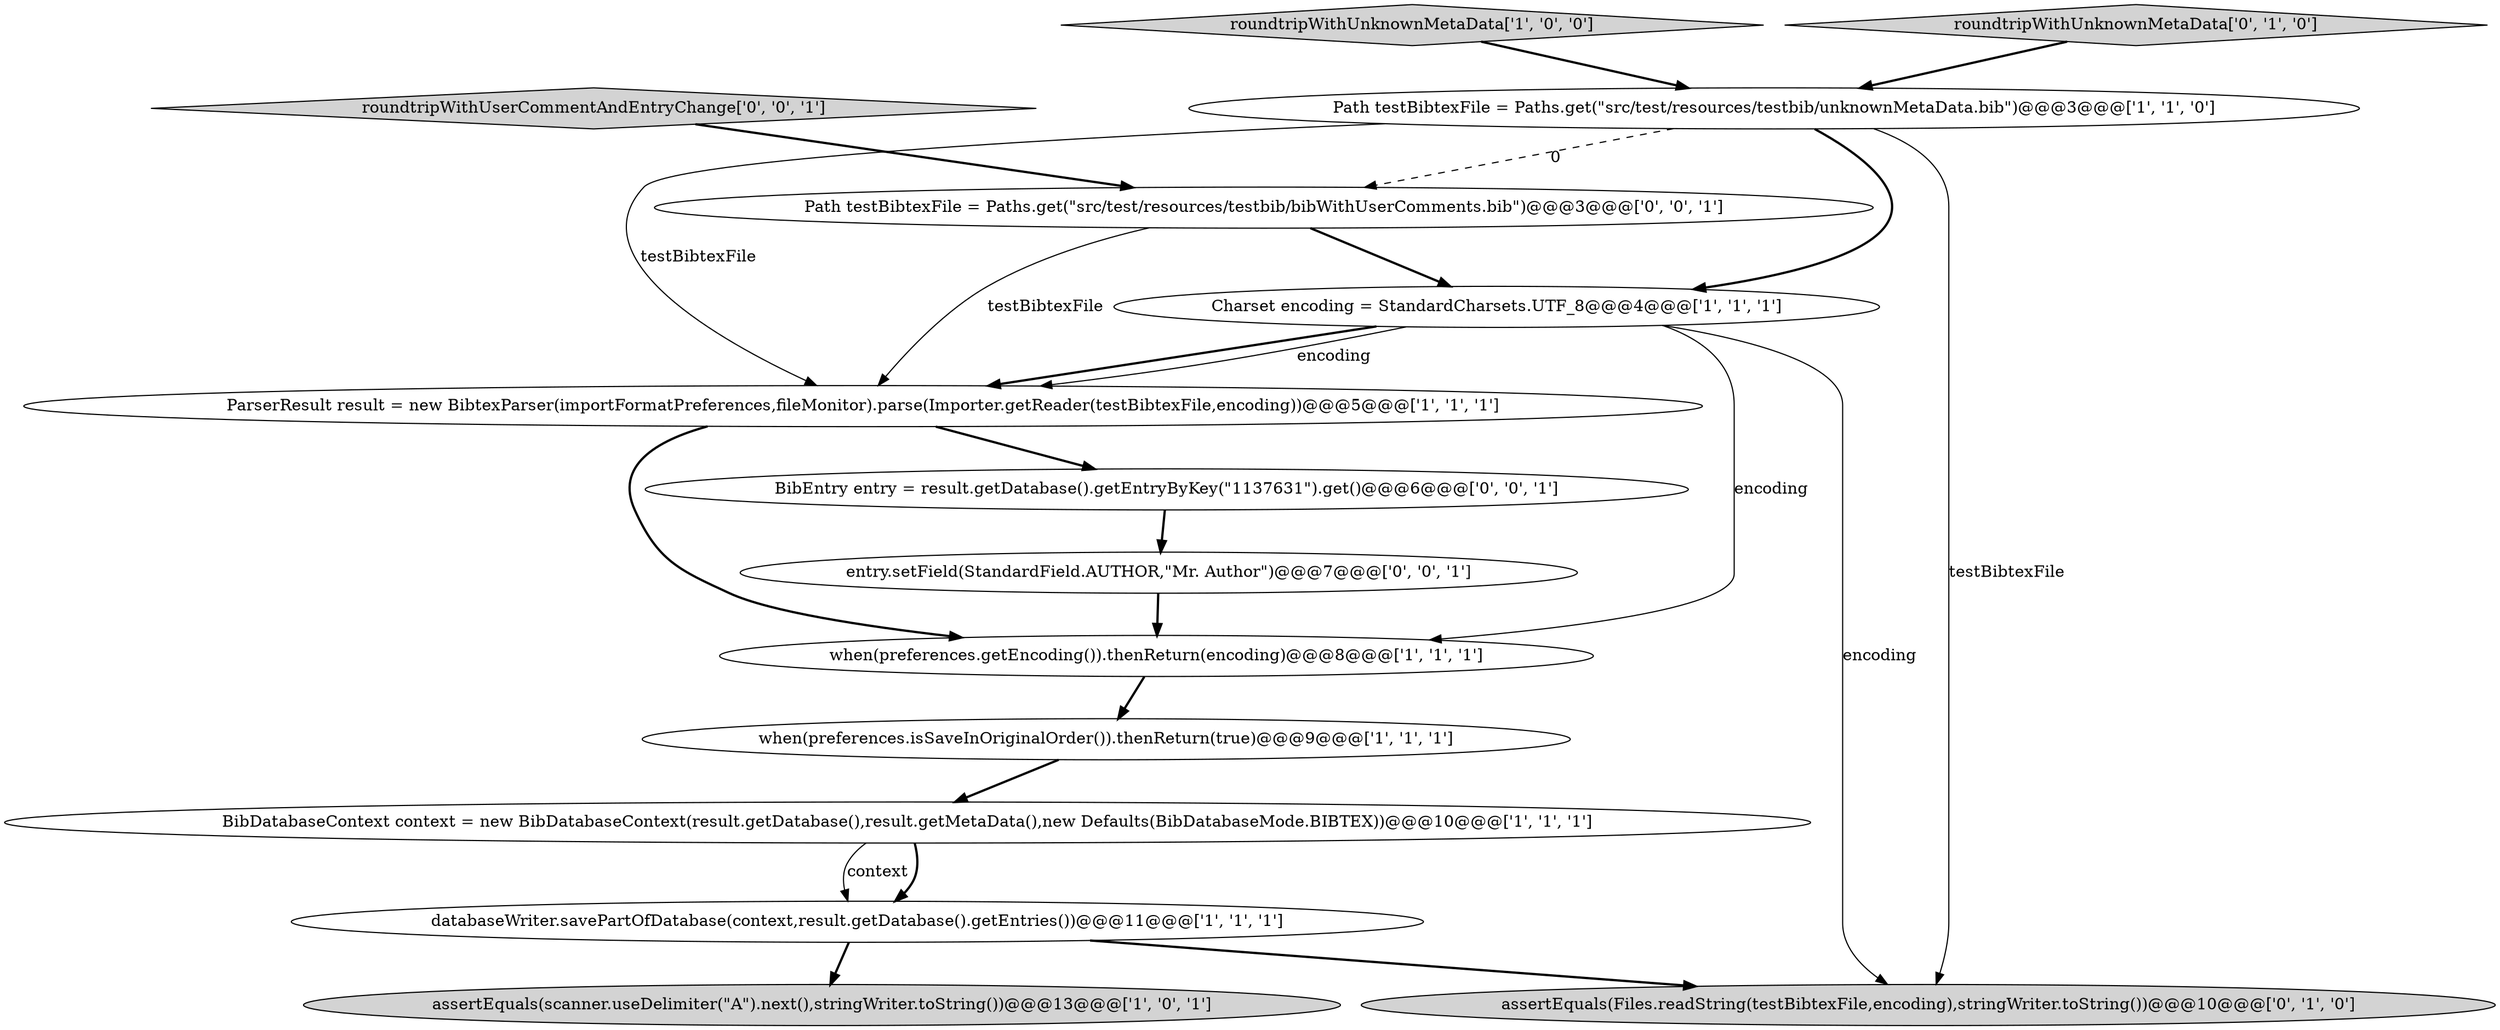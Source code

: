 digraph {
11 [style = filled, label = "roundtripWithUserCommentAndEntryChange['0', '0', '1']", fillcolor = lightgray, shape = diamond image = "AAA0AAABBB3BBB"];
13 [style = filled, label = "BibEntry entry = result.getDatabase().getEntryByKey(\"1137631\").get()@@@6@@@['0', '0', '1']", fillcolor = white, shape = ellipse image = "AAA0AAABBB3BBB"];
3 [style = filled, label = "BibDatabaseContext context = new BibDatabaseContext(result.getDatabase(),result.getMetaData(),new Defaults(BibDatabaseMode.BIBTEX))@@@10@@@['1', '1', '1']", fillcolor = white, shape = ellipse image = "AAA0AAABBB1BBB"];
5 [style = filled, label = "when(preferences.isSaveInOriginalOrder()).thenReturn(true)@@@9@@@['1', '1', '1']", fillcolor = white, shape = ellipse image = "AAA0AAABBB1BBB"];
6 [style = filled, label = "Charset encoding = StandardCharsets.UTF_8@@@4@@@['1', '1', '1']", fillcolor = white, shape = ellipse image = "AAA0AAABBB1BBB"];
7 [style = filled, label = "when(preferences.getEncoding()).thenReturn(encoding)@@@8@@@['1', '1', '1']", fillcolor = white, shape = ellipse image = "AAA0AAABBB1BBB"];
8 [style = filled, label = "Path testBibtexFile = Paths.get(\"src/test/resources/testbib/unknownMetaData.bib\")@@@3@@@['1', '1', '0']", fillcolor = white, shape = ellipse image = "AAA0AAABBB1BBB"];
4 [style = filled, label = "ParserResult result = new BibtexParser(importFormatPreferences,fileMonitor).parse(Importer.getReader(testBibtexFile,encoding))@@@5@@@['1', '1', '1']", fillcolor = white, shape = ellipse image = "AAA0AAABBB1BBB"];
10 [style = filled, label = "assertEquals(Files.readString(testBibtexFile,encoding),stringWriter.toString())@@@10@@@['0', '1', '0']", fillcolor = lightgray, shape = ellipse image = "AAA1AAABBB2BBB"];
12 [style = filled, label = "Path testBibtexFile = Paths.get(\"src/test/resources/testbib/bibWithUserComments.bib\")@@@3@@@['0', '0', '1']", fillcolor = white, shape = ellipse image = "AAA0AAABBB3BBB"];
1 [style = filled, label = "databaseWriter.savePartOfDatabase(context,result.getDatabase().getEntries())@@@11@@@['1', '1', '1']", fillcolor = white, shape = ellipse image = "AAA0AAABBB1BBB"];
14 [style = filled, label = "entry.setField(StandardField.AUTHOR,\"Mr. Author\")@@@7@@@['0', '0', '1']", fillcolor = white, shape = ellipse image = "AAA0AAABBB3BBB"];
2 [style = filled, label = "roundtripWithUnknownMetaData['1', '0', '0']", fillcolor = lightgray, shape = diamond image = "AAA0AAABBB1BBB"];
9 [style = filled, label = "roundtripWithUnknownMetaData['0', '1', '0']", fillcolor = lightgray, shape = diamond image = "AAA0AAABBB2BBB"];
0 [style = filled, label = "assertEquals(scanner.useDelimiter(\"\A\").next(),stringWriter.toString())@@@13@@@['1', '0', '1']", fillcolor = lightgray, shape = ellipse image = "AAA0AAABBB1BBB"];
6->10 [style = solid, label="encoding"];
14->7 [style = bold, label=""];
4->7 [style = bold, label=""];
11->12 [style = bold, label=""];
1->10 [style = bold, label=""];
6->4 [style = bold, label=""];
8->6 [style = bold, label=""];
6->4 [style = solid, label="encoding"];
3->1 [style = bold, label=""];
2->8 [style = bold, label=""];
8->12 [style = dashed, label="0"];
6->7 [style = solid, label="encoding"];
8->10 [style = solid, label="testBibtexFile"];
7->5 [style = bold, label=""];
4->13 [style = bold, label=""];
5->3 [style = bold, label=""];
9->8 [style = bold, label=""];
13->14 [style = bold, label=""];
12->6 [style = bold, label=""];
8->4 [style = solid, label="testBibtexFile"];
12->4 [style = solid, label="testBibtexFile"];
1->0 [style = bold, label=""];
3->1 [style = solid, label="context"];
}
